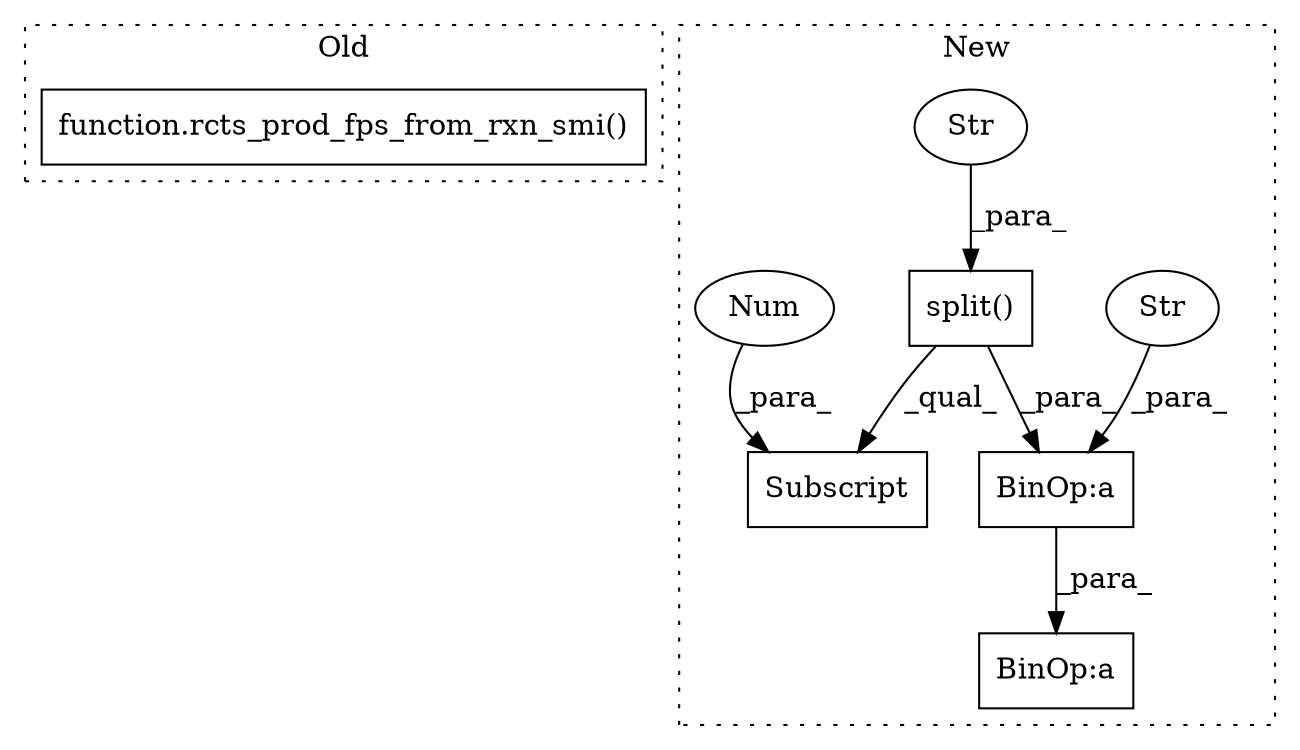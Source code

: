 digraph G {
subgraph cluster0 {
1 [label="function.rcts_prod_fps_from_rxn_smi()" a="75" s="7296,7392" l="40,10" shape="box"];
label = "Old";
style="dotted";
}
subgraph cluster1 {
2 [label="split()" a="75" s="8533,8551" l="14,1" shape="box"];
3 [label="BinOp:a" a="82" s="8820" l="10" shape="box"];
4 [label="BinOp:a" a="82" s="8820" l="3" shape="box"];
5 [label="Str" a="66" s="8823" l="4" shape="ellipse"];
6 [label="Str" a="66" s="8547" l="4" shape="ellipse"];
7 [label="Subscript" a="63" s="8533,0" l="22,0" shape="box"];
8 [label="Num" a="76" s="8553" l="1" shape="ellipse"];
label = "New";
style="dotted";
}
2 -> 7 [label="_qual_"];
2 -> 4 [label="_para_"];
4 -> 3 [label="_para_"];
5 -> 4 [label="_para_"];
6 -> 2 [label="_para_"];
8 -> 7 [label="_para_"];
}